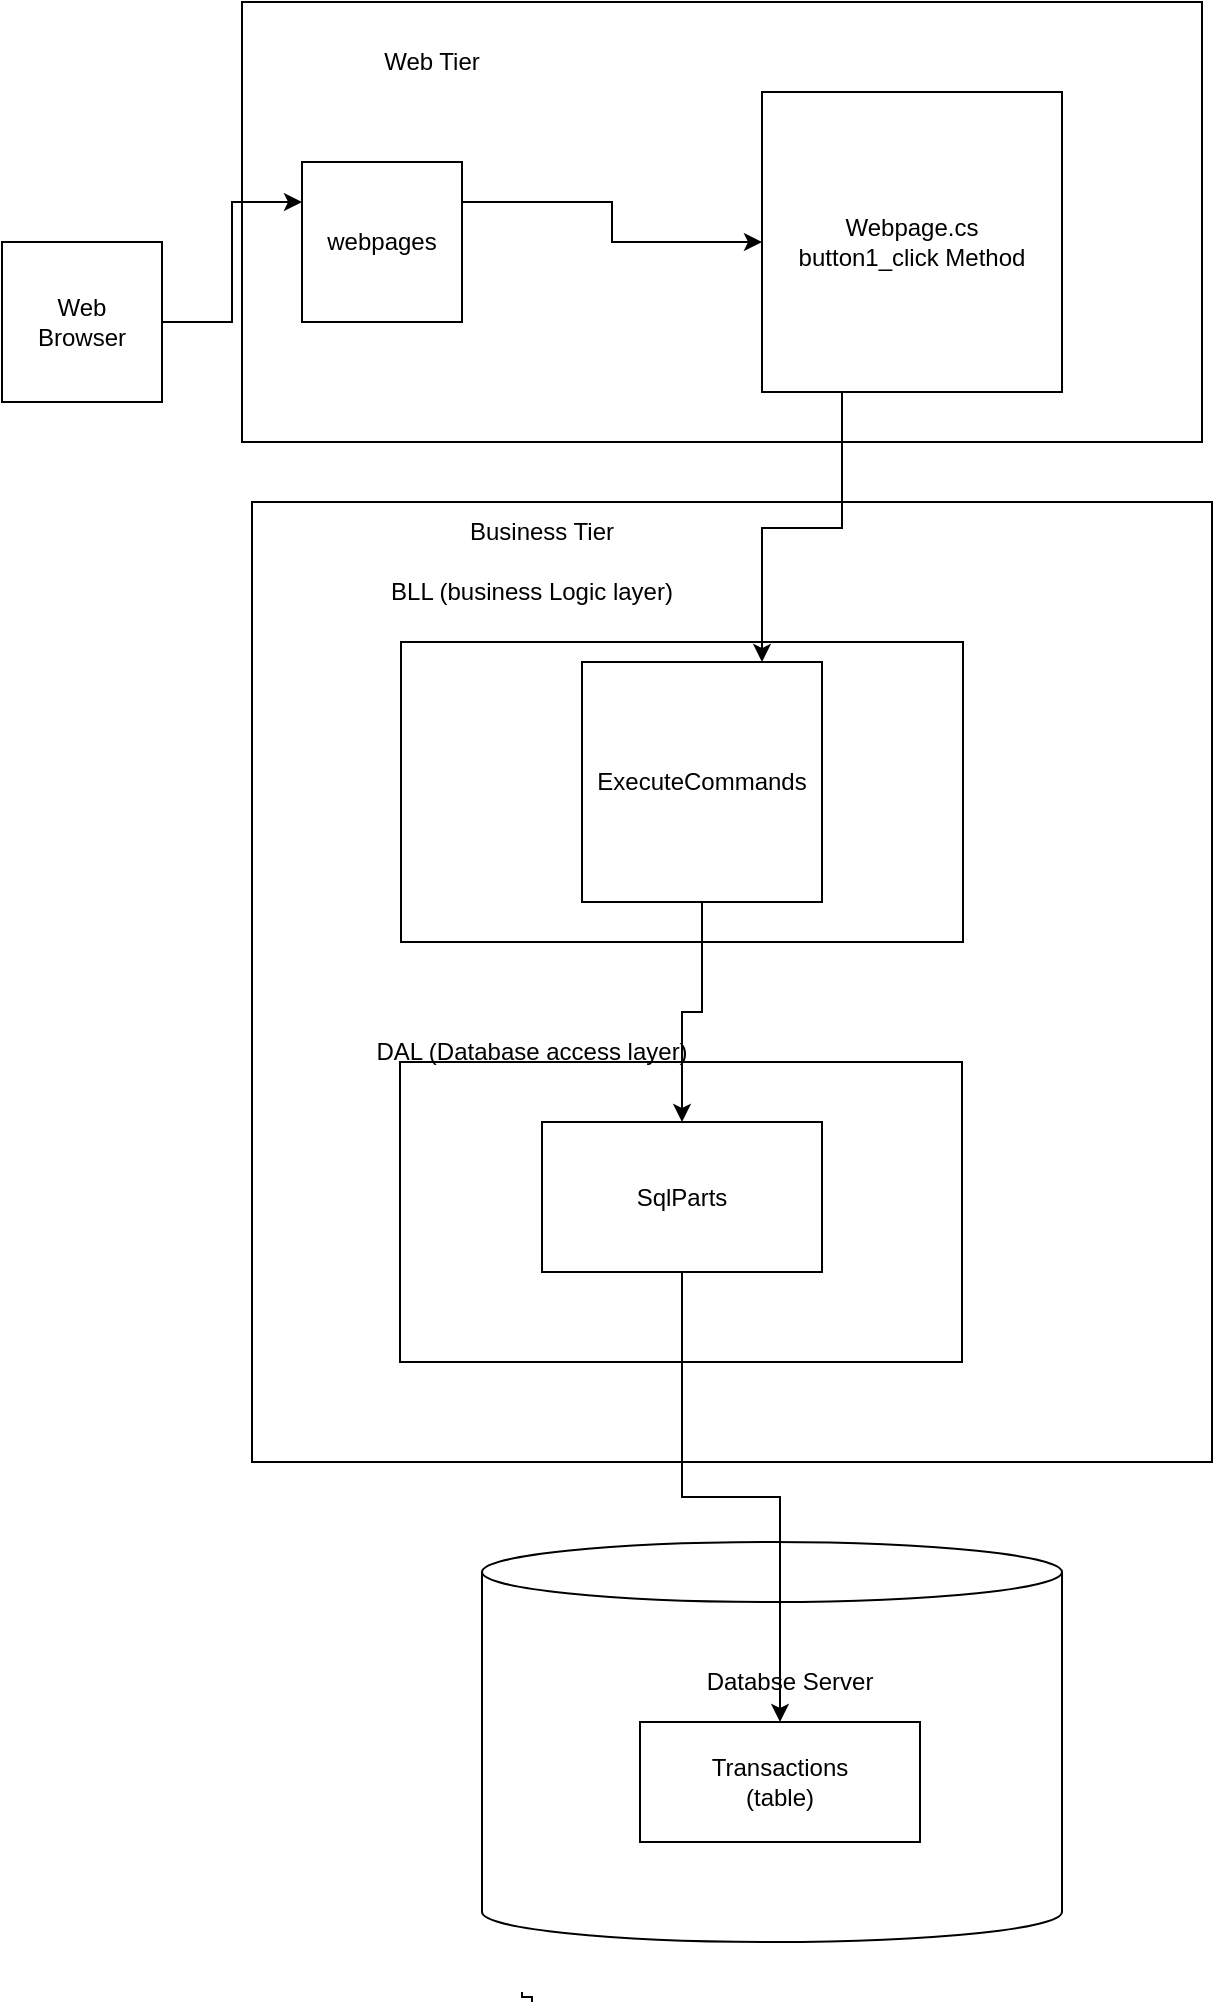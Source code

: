 <mxfile version="18.1.1" type="device"><diagram id="8l0VSRo7uGPuJ5fUtJou" name="Page-1"><mxGraphModel dx="856" dy="860" grid="1" gridSize="10" guides="1" tooltips="1" connect="1" arrows="1" fold="1" page="1" pageScale="1" pageWidth="850" pageHeight="1100" math="0" shadow="0"><root><mxCell id="0"/><mxCell id="1" parent="0"/><mxCell id="dM-Oi0ZRflgufAqg8Qtk-8" value="" style="whiteSpace=wrap;html=1;aspect=fixed;" vertex="1" parent="1"><mxGeometry x="185" y="310" width="480" height="480" as="geometry"/></mxCell><mxCell id="dM-Oi0ZRflgufAqg8Qtk-13" value="" style="rounded=0;whiteSpace=wrap;html=1;" vertex="1" parent="1"><mxGeometry x="259.5" y="380" width="281" height="150" as="geometry"/></mxCell><mxCell id="dM-Oi0ZRflgufAqg8Qtk-12" value="" style="rounded=0;whiteSpace=wrap;html=1;" vertex="1" parent="1"><mxGeometry x="259" y="590" width="281" height="150" as="geometry"/></mxCell><mxCell id="8azswIwTtEGh8bmxYIAu-10" value="" style="rounded=0;whiteSpace=wrap;html=1;" parent="1" vertex="1"><mxGeometry x="180" y="60" width="480" height="220" as="geometry"/></mxCell><mxCell id="8azswIwTtEGh8bmxYIAu-26" style="edgeStyle=orthogonalEdgeStyle;rounded=0;orthogonalLoop=1;jettySize=auto;html=1;exitX=1;exitY=0.5;exitDx=0;exitDy=0;entryX=0;entryY=0.25;entryDx=0;entryDy=0;" parent="1" source="8azswIwTtEGh8bmxYIAu-1" target="8azswIwTtEGh8bmxYIAu-5" edge="1"><mxGeometry relative="1" as="geometry"/></mxCell><mxCell id="8azswIwTtEGh8bmxYIAu-1" value="" style="whiteSpace=wrap;html=1;aspect=fixed;" parent="1" vertex="1"><mxGeometry x="60" y="180" width="80" height="80" as="geometry"/></mxCell><mxCell id="8azswIwTtEGh8bmxYIAu-3" value="Web Browser" style="text;html=1;strokeColor=none;fillColor=none;align=center;verticalAlign=middle;whiteSpace=wrap;rounded=0;" parent="1" vertex="1"><mxGeometry x="70" y="205" width="60" height="30" as="geometry"/></mxCell><mxCell id="8azswIwTtEGh8bmxYIAu-4" value="Web Tier" style="text;html=1;strokeColor=none;fillColor=none;align=center;verticalAlign=middle;whiteSpace=wrap;rounded=0;" parent="1" vertex="1"><mxGeometry x="245" y="75" width="60" height="30" as="geometry"/></mxCell><mxCell id="8azswIwTtEGh8bmxYIAu-28" style="edgeStyle=orthogonalEdgeStyle;rounded=0;orthogonalLoop=1;jettySize=auto;html=1;exitX=1;exitY=0.25;exitDx=0;exitDy=0;" parent="1" source="8azswIwTtEGh8bmxYIAu-5" target="9JGubjV86cY9P40QtlcI-1" edge="1"><mxGeometry relative="1" as="geometry"><mxPoint x="337.5" y="230" as="targetPoint"/></mxGeometry></mxCell><mxCell id="8azswIwTtEGh8bmxYIAu-5" value="webpages" style="whiteSpace=wrap;html=1;aspect=fixed;" parent="1" vertex="1"><mxGeometry x="210" y="140" width="80" height="80" as="geometry"/></mxCell><mxCell id="8azswIwTtEGh8bmxYIAu-22" value="" style="shape=cylinder3;whiteSpace=wrap;html=1;boundedLbl=1;backgroundOutline=1;size=15;" parent="1" vertex="1"><mxGeometry x="300" y="830" width="290" height="200" as="geometry"/></mxCell><mxCell id="9JGubjV86cY9P40QtlcI-1" value="&lt;div&gt;Webpage.cs&lt;/div&gt;&lt;div&gt;button1_click Method&lt;br&gt;&lt;/div&gt;" style="whiteSpace=wrap;html=1;aspect=fixed;" parent="1" vertex="1"><mxGeometry x="440" y="105" width="150" height="150" as="geometry"/></mxCell><mxCell id="9JGubjV86cY9P40QtlcI-6" value="Business Tier" style="text;html=1;strokeColor=none;fillColor=none;align=center;verticalAlign=middle;whiteSpace=wrap;rounded=0;" parent="1" vertex="1"><mxGeometry x="235" y="310" width="190" height="30" as="geometry"/></mxCell><mxCell id="dM-Oi0ZRflgufAqg8Qtk-11" style="edgeStyle=orthogonalEdgeStyle;rounded=0;orthogonalLoop=1;jettySize=auto;html=1;" edge="1" parent="1" source="9JGubjV86cY9P40QtlcI-8" target="9JGubjV86cY9P40QtlcI-17"><mxGeometry relative="1" as="geometry"/></mxCell><mxCell id="9JGubjV86cY9P40QtlcI-8" value="SqlParts" style="rounded=0;whiteSpace=wrap;html=1;" parent="1" vertex="1"><mxGeometry x="330" y="620" width="140" height="75" as="geometry"/></mxCell><mxCell id="9JGubjV86cY9P40QtlcI-16" value="Databse Server" style="text;html=1;strokeColor=none;fillColor=none;align=center;verticalAlign=middle;whiteSpace=wrap;rounded=0;" parent="1" vertex="1"><mxGeometry x="359" y="885" width="190" height="30" as="geometry"/></mxCell><mxCell id="9JGubjV86cY9P40QtlcI-17" value="&lt;div&gt;Transactions&lt;/div&gt;&lt;div&gt;(table)&lt;br&gt;&lt;/div&gt;" style="rounded=0;whiteSpace=wrap;html=1;" parent="1" vertex="1"><mxGeometry x="379" y="920" width="140" height="60" as="geometry"/></mxCell><mxCell id="9JGubjV86cY9P40QtlcI-22" style="edgeStyle=orthogonalEdgeStyle;rounded=0;orthogonalLoop=1;jettySize=auto;html=1;" parent="1" source="9JGubjV86cY9P40QtlcI-1" target="PTfuNuuR5u1EQyOtB_FC-4" edge="1"><mxGeometry relative="1" as="geometry"><mxPoint x="350" y="700" as="targetPoint"/><Array as="points"><mxPoint x="480" y="323"/><mxPoint x="440" y="323"/></Array></mxGeometry></mxCell><mxCell id="dM-Oi0ZRflgufAqg8Qtk-10" style="edgeStyle=orthogonalEdgeStyle;rounded=0;orthogonalLoop=1;jettySize=auto;html=1;" edge="1" parent="1" source="PTfuNuuR5u1EQyOtB_FC-4" target="9JGubjV86cY9P40QtlcI-8"><mxGeometry relative="1" as="geometry"/></mxCell><mxCell id="PTfuNuuR5u1EQyOtB_FC-4" value="ExecuteCommands" style="whiteSpace=wrap;html=1;aspect=fixed;" parent="1" vertex="1"><mxGeometry x="350" y="390" width="120" height="120" as="geometry"/></mxCell><mxCell id="dM-Oi0ZRflgufAqg8Qtk-5" value="" style="edgeStyle=elbowEdgeStyle;rounded=0;orthogonalLoop=1;jettySize=auto;elbow=vertical;html=1;endArrow=none;" edge="1" parent="1"><mxGeometry relative="1" as="geometry"><mxPoint x="320" y="1055" as="sourcePoint"/><mxPoint x="325" y="1060" as="targetPoint"/></mxGeometry></mxCell><mxCell id="dM-Oi0ZRflgufAqg8Qtk-14" value="BLL (business Logic layer)" style="text;html=1;strokeColor=none;fillColor=none;align=center;verticalAlign=middle;whiteSpace=wrap;rounded=0;" vertex="1" parent="1"><mxGeometry x="230" y="340" width="190" height="30" as="geometry"/></mxCell><mxCell id="dM-Oi0ZRflgufAqg8Qtk-15" value="DAL (Database access layer)" style="text;html=1;strokeColor=none;fillColor=none;align=center;verticalAlign=middle;whiteSpace=wrap;rounded=0;" vertex="1" parent="1"><mxGeometry x="230" y="570" width="190" height="30" as="geometry"/></mxCell></root></mxGraphModel></diagram></mxfile>
